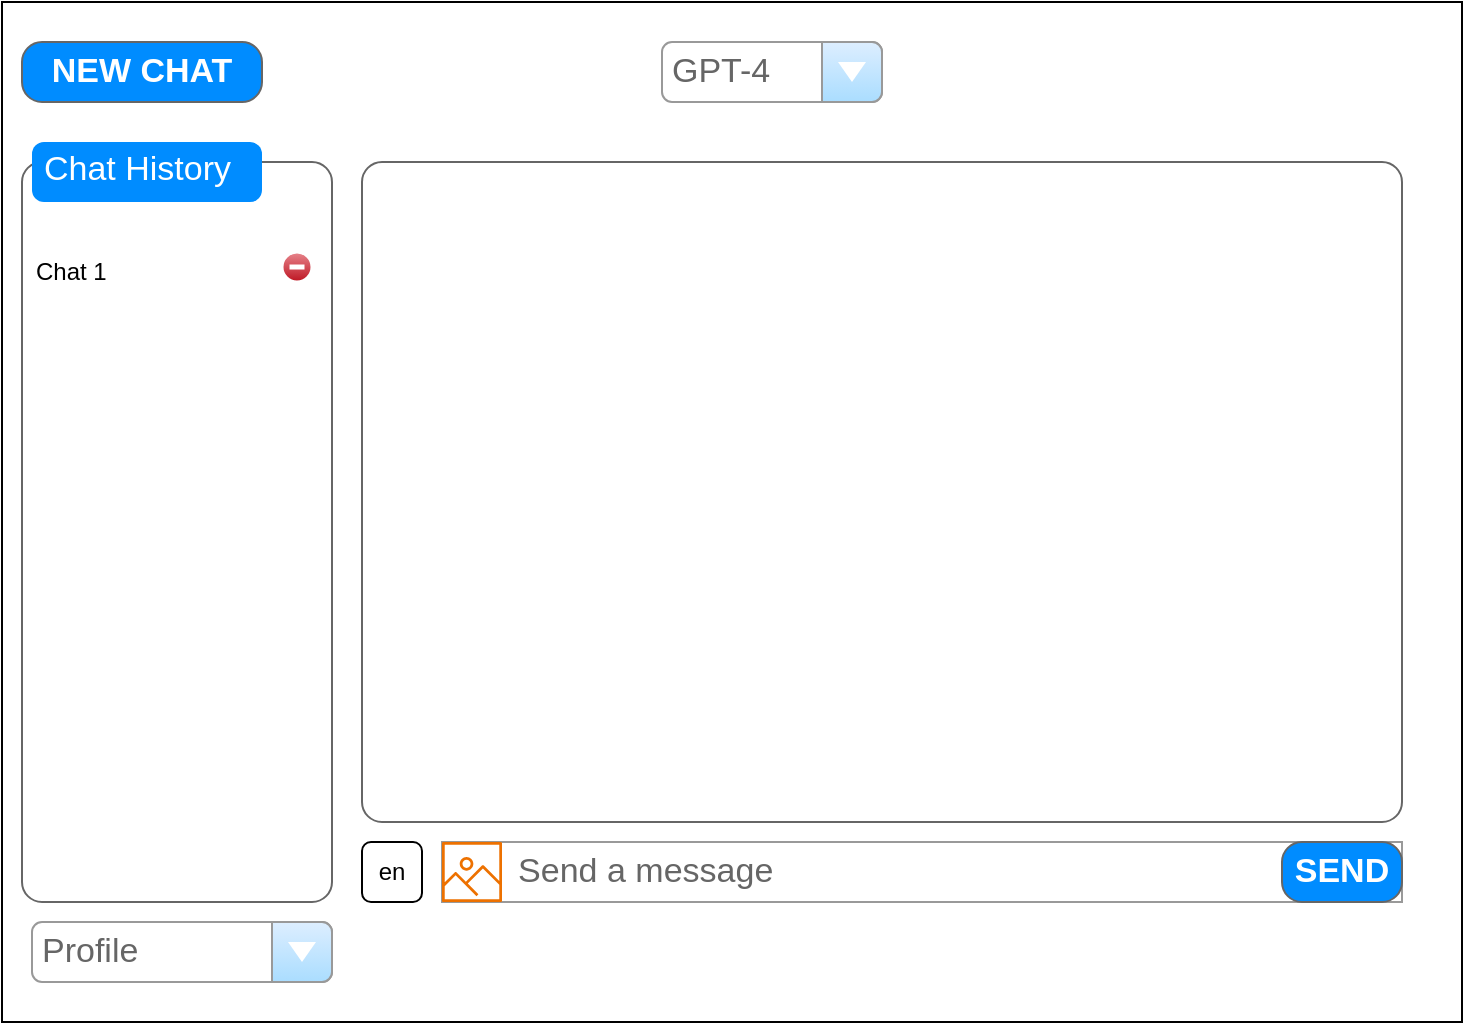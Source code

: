 <mxfile version="22.0.0" type="github">
  <diagram name="Page-1" id="nsQ6WgNkk12vu_NQeNwi">
    <mxGraphModel dx="870" dy="491" grid="1" gridSize="10" guides="1" tooltips="1" connect="1" arrows="1" fold="1" page="1" pageScale="1" pageWidth="850" pageHeight="1100" math="0" shadow="0">
      <root>
        <mxCell id="0" />
        <mxCell id="1" parent="0" />
        <mxCell id="mWMvBwkmk5nRccj0nMHB-1" value="" style="rounded=0;whiteSpace=wrap;html=1;" vertex="1" parent="1">
          <mxGeometry x="60" y="20" width="730" height="510" as="geometry" />
        </mxCell>
        <mxCell id="mWMvBwkmk5nRccj0nMHB-3" value="GPT-4" style="strokeWidth=1;shadow=0;dashed=0;align=center;html=1;shape=mxgraph.mockup.forms.comboBox;strokeColor=#999999;fillColor=#ddeeff;align=left;fillColor2=#aaddff;mainText=;fontColor=#666666;fontSize=17;spacingLeft=3;" vertex="1" parent="1">
          <mxGeometry x="390" y="40" width="110" height="30" as="geometry" />
        </mxCell>
        <mxCell id="mWMvBwkmk5nRccj0nMHB-4" value="NEW CHAT" style="strokeWidth=1;shadow=0;dashed=0;align=center;html=1;shape=mxgraph.mockup.buttons.button;strokeColor=#666666;fontColor=#ffffff;mainText=;buttonStyle=round;fontSize=17;fontStyle=1;fillColor=#008cff;whiteSpace=wrap;" vertex="1" parent="1">
          <mxGeometry x="70" y="40" width="120" height="30" as="geometry" />
        </mxCell>
        <mxCell id="mWMvBwkmk5nRccj0nMHB-5" value="" style="shape=mxgraph.mockup.containers.marginRect;rectMarginTop=10;strokeColor=#666666;strokeWidth=1;dashed=0;rounded=1;arcSize=5;recursiveResize=0;html=1;whiteSpace=wrap;align=left;fillColor=default;" vertex="1" parent="1">
          <mxGeometry x="70" y="90" width="155" height="380" as="geometry" />
        </mxCell>
        <mxCell id="mWMvBwkmk5nRccj0nMHB-6" value="Chat History" style="shape=rect;strokeColor=none;fillColor=#008cff;strokeWidth=1;dashed=0;rounded=1;arcSize=20;fontColor=#ffffff;fontSize=17;spacing=2;spacingTop=-2;align=left;autosize=1;spacingLeft=4;resizeWidth=0;resizeHeight=0;perimeter=none;html=1;whiteSpace=wrap;" vertex="1" parent="mWMvBwkmk5nRccj0nMHB-5">
          <mxGeometry x="5" width="115" height="30" as="geometry" />
        </mxCell>
        <mxCell id="mWMvBwkmk5nRccj0nMHB-14" value="Chat 1" style="text;html=1;strokeColor=none;fillColor=none;align=left;verticalAlign=middle;whiteSpace=wrap;rounded=0;" vertex="1" parent="mWMvBwkmk5nRccj0nMHB-5">
          <mxGeometry x="5" y="50" width="95" height="30" as="geometry" />
        </mxCell>
        <mxCell id="mWMvBwkmk5nRccj0nMHB-15" value="" style="shape=image;html=1;verticalAlign=top;verticalLabelPosition=bottom;labelBackgroundColor=#ffffff;imageAspect=0;aspect=fixed;image=https://cdn2.iconfinder.com/data/icons/boxicons-solid-vol-2/24/bxs-edit-128.png" vertex="1" parent="mWMvBwkmk5nRccj0nMHB-5">
          <mxGeometry x="102" y="54" width="20" height="20" as="geometry" />
        </mxCell>
        <mxCell id="mWMvBwkmk5nRccj0nMHB-16" value="" style="verticalLabelPosition=bottom;verticalAlign=top;html=1;shadow=0;dashed=0;strokeWidth=1;shape=mxgraph.ios.iDeleteIcon;fillColor=#e8878E;fillColor2=#BD1421;strokeColor=#ffffff;sketch=0;" vertex="1" parent="mWMvBwkmk5nRccj0nMHB-5">
          <mxGeometry x="130" y="55" width="15" height="15" as="geometry" />
        </mxCell>
        <mxCell id="mWMvBwkmk5nRccj0nMHB-8" value="&amp;nbsp; &amp;nbsp; &amp;nbsp; &amp;nbsp;Send a message" style="strokeWidth=1;shadow=0;dashed=0;align=center;html=1;shape=mxgraph.mockup.forms.pwField;strokeColor=#999999;mainText=;align=left;fontColor=#666666;fontSize=17;spacingLeft=3;" vertex="1" parent="1">
          <mxGeometry x="280" y="440" width="480" height="30" as="geometry" />
        </mxCell>
        <mxCell id="mWMvBwkmk5nRccj0nMHB-9" value="SEND" style="strokeWidth=1;shadow=0;dashed=0;align=center;html=1;shape=mxgraph.mockup.buttons.button;strokeColor=#666666;fontColor=#ffffff;mainText=;buttonStyle=round;fontSize=17;fontStyle=1;fillColor=#008cff;whiteSpace=wrap;" vertex="1" parent="1">
          <mxGeometry x="700" y="440" width="60" height="30" as="geometry" />
        </mxCell>
        <mxCell id="mWMvBwkmk5nRccj0nMHB-10" value="" style="sketch=0;outlineConnect=0;fontColor=#232F3E;gradientColor=none;fillColor=#ED7100;strokeColor=none;dashed=0;verticalLabelPosition=bottom;verticalAlign=top;align=center;html=1;fontSize=12;fontStyle=0;aspect=fixed;pointerEvents=1;shape=mxgraph.aws4.container_registry_image;" vertex="1" parent="1">
          <mxGeometry x="280" y="440" width="30" height="30" as="geometry" />
        </mxCell>
        <mxCell id="mWMvBwkmk5nRccj0nMHB-11" value="" style="shape=mxgraph.mockup.containers.marginRect;rectMarginTop=10;strokeColor=#666666;strokeWidth=1;dashed=0;rounded=1;arcSize=5;recursiveResize=0;html=1;whiteSpace=wrap;" vertex="1" parent="1">
          <mxGeometry x="240" y="90" width="520" height="340" as="geometry" />
        </mxCell>
        <mxCell id="mWMvBwkmk5nRccj0nMHB-13" value="Profile" style="strokeWidth=1;shadow=0;dashed=0;align=center;html=1;shape=mxgraph.mockup.forms.comboBox;strokeColor=#999999;fillColor=#ddeeff;align=left;fillColor2=#aaddff;mainText=;fontColor=#666666;fontSize=17;spacingLeft=3;" vertex="1" parent="1">
          <mxGeometry x="75" y="480" width="150" height="30" as="geometry" />
        </mxCell>
        <mxCell id="mWMvBwkmk5nRccj0nMHB-17" value="en" style="rounded=1;whiteSpace=wrap;html=1;" vertex="1" parent="1">
          <mxGeometry x="240" y="440" width="30" height="30" as="geometry" />
        </mxCell>
      </root>
    </mxGraphModel>
  </diagram>
</mxfile>
